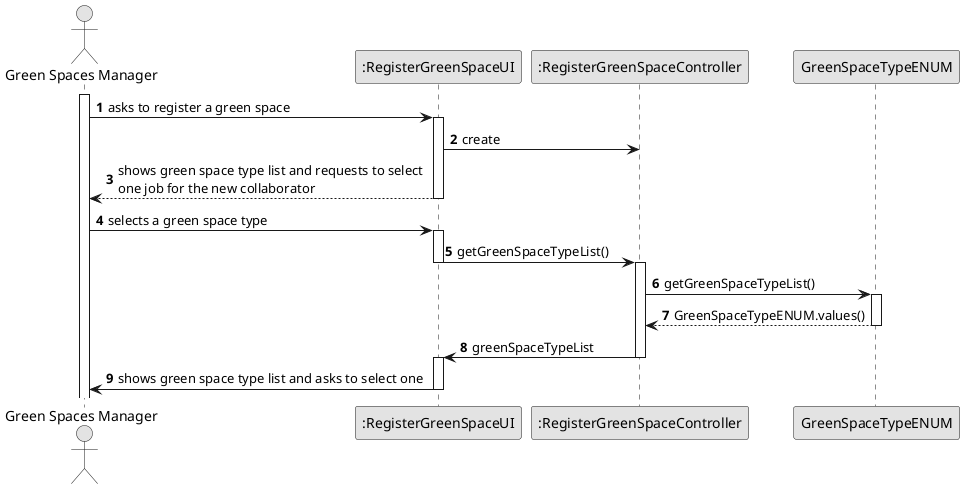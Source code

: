 @startuml
skinparam monochrome true
skinparam packageStyle rectangle
skinparam shadowing false

autonumber

actor "Green Spaces Manager" as HRM
participant ":RegisterGreenSpaceUI" as UI
participant ":RegisterGreenSpaceController" as CTRL
participant "GreenSpaceTypeENUM" as DocumentTypeRepository

activate HRM

HRM -> UI : asks to register a green space
activate UI

UI -> CTRL : create

UI --> HRM : shows green space type list and requests to select \none job for the new collaborator
deactivate UI

HRM -> UI : selects a green space type
activate UI
UI -> CTRL : getGreenSpaceTypeList()
deactivate UI
activate CTRL
CTRL -> DocumentTypeRepository : getGreenSpaceTypeList()

activate DocumentTypeRepository
DocumentTypeRepository --> CTRL : GreenSpaceTypeENUM.values()
deactivate DocumentTypeRepository
CTRL -> UI : greenSpaceTypeList

deactivate CTRL
activate UI

UI -> HRM : shows green space type list and asks to select one
deactivate UI

@enduml
